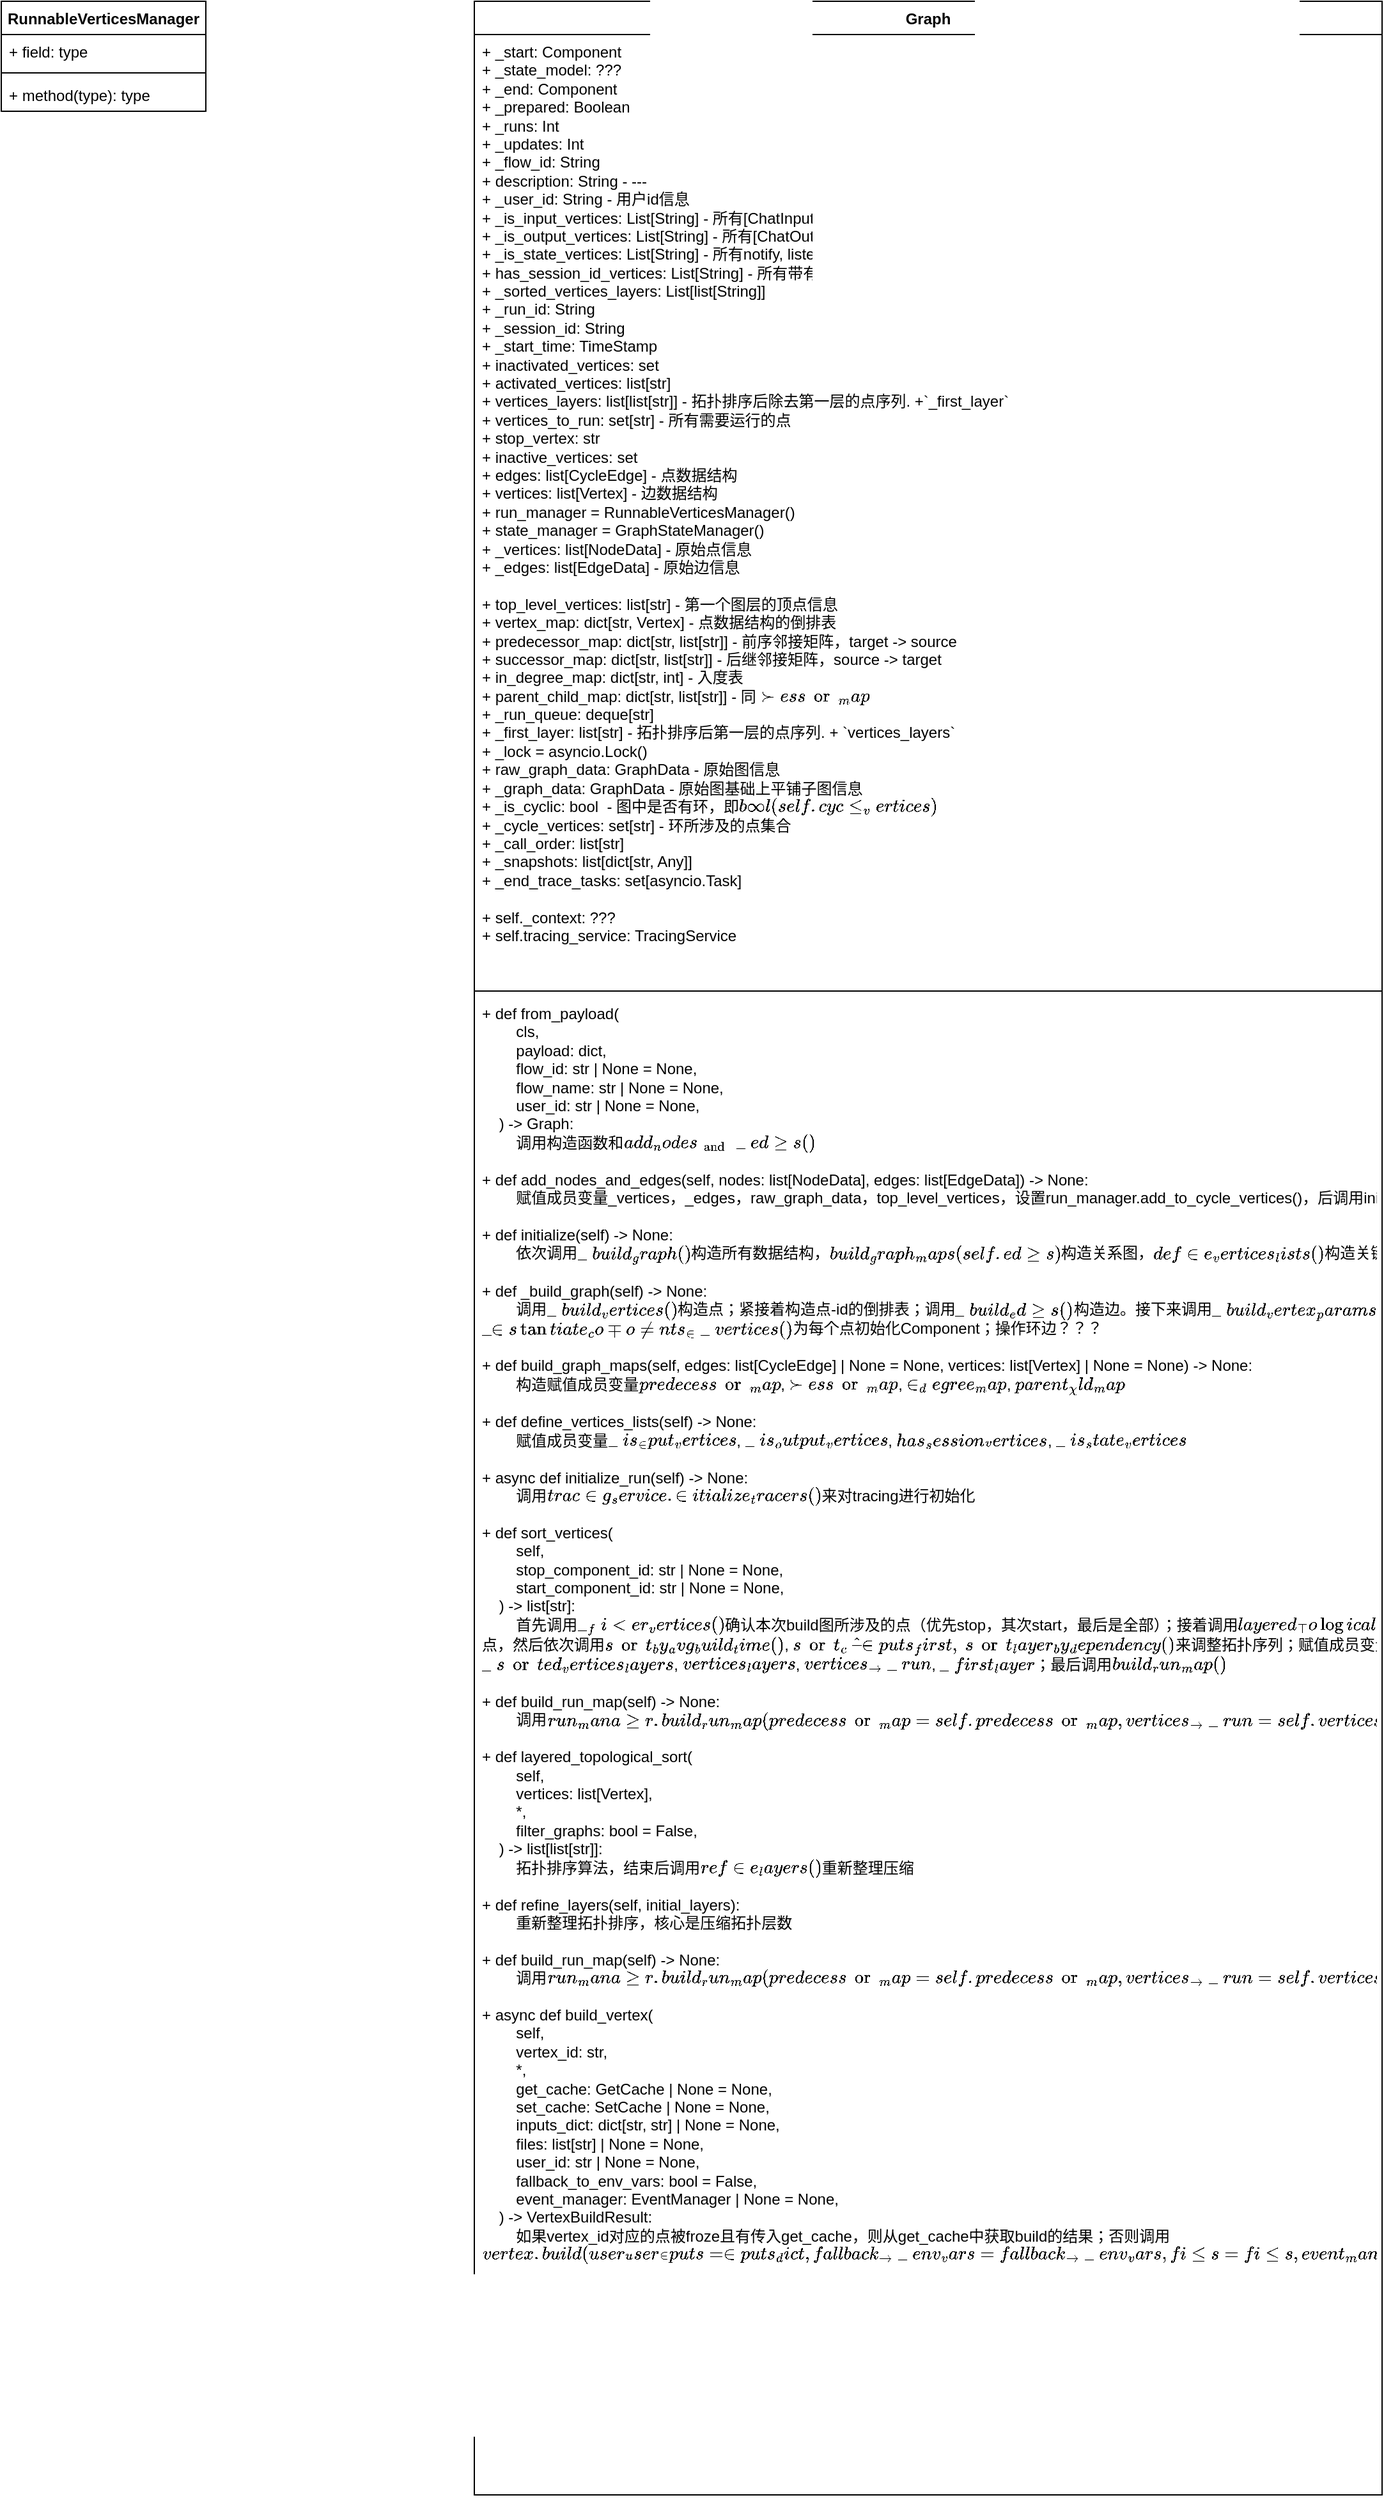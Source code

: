 <mxfile version="26.0.12" pages="4">
  <diagram name="Graph" id="M81pX762PwvkrQvY3oK8">
    <mxGraphModel grid="1" page="1" gridSize="10" guides="1" tooltips="1" connect="1" arrows="1" fold="1" pageScale="1" pageWidth="827" pageHeight="1169" math="0" shadow="0">
      <root>
        <mxCell id="0" />
        <mxCell id="1" parent="0" />
        <mxCell id="Xh3V7989MpO9gLk0EHjz-1" value="Graph" style="swimlane;fontStyle=1;align=center;verticalAlign=top;childLayout=stackLayout;horizontal=1;startSize=26;horizontalStack=0;resizeParent=1;resizeParentMax=0;resizeLast=0;collapsible=1;marginBottom=0;whiteSpace=wrap;html=1;" parent="1" vertex="1">
          <mxGeometry x="-230" y="80" width="710" height="1950" as="geometry" />
        </mxCell>
        <mxCell id="Xh3V7989MpO9gLk0EHjz-2" value="+ _start: Component&lt;div&gt;+&amp;nbsp;_state_model: ???&lt;/div&gt;&lt;div&gt;+ _end: Component&lt;/div&gt;&lt;div&gt;+ _prepared: Boolean&lt;/div&gt;&lt;div&gt;+ _runs: Int&lt;/div&gt;&lt;div&gt;+ _updates: Int&lt;/div&gt;&lt;div&gt;+ _flow_id: String&lt;/div&gt;&lt;div&gt;+ description: String - ---&lt;/div&gt;&lt;div&gt;+ _user_id:&amp;nbsp;&lt;span style=&quot;background-color: transparent; color: light-dark(rgb(0, 0, 0), rgb(255, 255, 255));&quot;&gt;String - 用户id信息&lt;/span&gt;&lt;/div&gt;&lt;div&gt;+ _is_input_vertices: List[String] - 所有[ChatInput, TextInput, WebhookInput]集合&lt;/div&gt;&lt;div&gt;+&amp;nbsp;_is_output_vertices: List[String] - 所有[ChatOutput, TextOutput, DataOutput]集合&lt;/div&gt;&lt;div&gt;+&amp;nbsp;_is_state_vertices: List[String] - 所有notify, listen Component集合&lt;/div&gt;&lt;div&gt;+&amp;nbsp;has_session_id_vertices: List[String] - 所有带有&#39;session_id&#39;的点集合&lt;/div&gt;&lt;div&gt;+&amp;nbsp;_sorted_vertices_layers: List[list[String]]&lt;/div&gt;&lt;div&gt;+ _run_id:&amp;nbsp;&lt;span style=&quot;background-color: transparent; color: light-dark(rgb(0, 0, 0), rgb(255, 255, 255));&quot;&gt;String&lt;/span&gt;&lt;/div&gt;&lt;div&gt;+ _session_id:&amp;nbsp;&lt;span style=&quot;background-color: transparent; color: light-dark(rgb(0, 0, 0), rgb(255, 255, 255));&quot;&gt;String&lt;/span&gt;&lt;/div&gt;&lt;div&gt;+ _start_time: TimeStamp&lt;/div&gt;&lt;div&gt;+&amp;nbsp;inactivated_vertices: set&lt;/div&gt;&lt;div&gt;+&amp;nbsp;activated_vertices: list[str]&lt;/div&gt;&lt;div&gt;+&amp;nbsp;vertices_layers: list[list[str]] - 拓扑排序后除去第一层的点序列. +`&lt;span style=&quot;background-color: transparent; color: light-dark(rgb(0, 0, 0), rgb(255, 255, 255));&quot;&gt;_first_layer`&lt;/span&gt;&lt;/div&gt;&lt;div&gt;+&amp;nbsp;vertices_to_run: set[str] - 所有需要运行的点&lt;/div&gt;&lt;div&gt;+&amp;nbsp;stop_vertex: str&lt;/div&gt;&lt;div&gt;+&amp;nbsp;inactive_vertices: set&amp;nbsp;&lt;/div&gt;&lt;div&gt;+&amp;nbsp;edges: list[CycleEdge] - 点数据结构&lt;/div&gt;&lt;div&gt;+&amp;nbsp;vertices: list[Vertex] - 边数据结构&lt;/div&gt;&lt;div&gt;+&amp;nbsp;run_manager = RunnableVerticesManager()&lt;/div&gt;&lt;div&gt;+&amp;nbsp;state_manager = GraphStateManager()&lt;/div&gt;&lt;div&gt;+&amp;nbsp;_vertices: list[NodeData] - 原始点信息&lt;/div&gt;&lt;div&gt;+&amp;nbsp;_edges: list[EdgeData] - 原始边信息&lt;/div&gt;&lt;div&gt;&lt;br&gt;&lt;/div&gt;&lt;div&gt;+&amp;nbsp;top_level_vertices: list[str] - 第一个图层的顶点信息&lt;/div&gt;&lt;div&gt;+&amp;nbsp;vertex_map: dict[str, Vertex] - 点数据结构的倒排表&lt;/div&gt;&lt;div&gt;+&amp;nbsp;predecessor_map: dict[str, list[str]] - 前序邻接矩阵，target -&amp;gt; source&lt;/div&gt;&lt;div&gt;+&amp;nbsp;successor_map: dict[str, list[str]] - 后继邻接矩阵，source -&amp;gt; target&lt;/div&gt;&lt;div&gt;+&amp;nbsp;in_degree_map: dict[str, int] - 入度表&lt;/div&gt;&lt;div&gt;+&amp;nbsp;parent_child_map: dict[str, list[str]] - 同&lt;span style=&quot;background-color: transparent; color: light-dark(rgb(0, 0, 0), rgb(255, 255, 255));&quot;&gt;&amp;nbsp;`successor_map`&lt;/span&gt;&lt;/div&gt;&lt;div&gt;+&amp;nbsp;_run_queue: deque[str]&lt;/div&gt;&lt;div&gt;+&amp;nbsp;_first_layer: list[str] -&amp;nbsp;&lt;span style=&quot;background-color: transparent; color: light-dark(rgb(0, 0, 0), rgb(255, 255, 255));&quot;&gt;拓扑排序后第一层的点序列. + `&lt;/span&gt;&lt;span style=&quot;background-color: transparent; color: light-dark(rgb(0, 0, 0), rgb(255, 255, 255));&quot;&gt;vertices_layers`&lt;/span&gt;&lt;/div&gt;&lt;div&gt;+&amp;nbsp;_lock = asyncio.Lock()&lt;/div&gt;&lt;div&gt;+&amp;nbsp;raw_graph_data: GraphData - 原始图信息&lt;/div&gt;&lt;div&gt;+&amp;nbsp;_graph_data:&amp;nbsp;&lt;span style=&quot;background-color: transparent; color: light-dark(rgb(0, 0, 0), rgb(255, 255, 255));&quot;&gt;GraphData - 原始图基础上平铺子图信息&lt;/span&gt;&lt;/div&gt;&lt;div&gt;+&amp;nbsp;_is_cyclic: bool&amp;nbsp; - 图中是否有环，即`bool(self.cycle_vertices)`&lt;/div&gt;&lt;div&gt;+&amp;nbsp;_cycle_vertices: set[str] - 环所涉及的点集合&lt;/div&gt;&lt;div&gt;+&amp;nbsp;_call_order: list[str]&lt;/div&gt;&lt;div&gt;+&amp;nbsp;_snapshots: list[dict[str, Any]]&lt;/div&gt;&lt;div&gt;+&amp;nbsp;_end_trace_tasks: set[asyncio.Task]&lt;/div&gt;&lt;div&gt;&lt;br&gt;&lt;/div&gt;&lt;div&gt;+&amp;nbsp;self._context: ???&lt;/div&gt;&lt;div&gt;+&amp;nbsp;self.tracing_service: TracingService&lt;/div&gt;&lt;div&gt;&lt;br&gt;&lt;/div&gt;" style="text;strokeColor=none;fillColor=none;align=left;verticalAlign=top;spacingLeft=4;spacingRight=4;overflow=hidden;rotatable=0;points=[[0,0.5],[1,0.5]];portConstraint=eastwest;whiteSpace=wrap;html=1;" parent="Xh3V7989MpO9gLk0EHjz-1" vertex="1">
          <mxGeometry y="26" width="710" height="744" as="geometry" />
        </mxCell>
        <mxCell id="Xh3V7989MpO9gLk0EHjz-3" value="" style="line;strokeWidth=1;fillColor=none;align=left;verticalAlign=middle;spacingTop=-1;spacingLeft=3;spacingRight=3;rotatable=0;labelPosition=right;points=[];portConstraint=eastwest;strokeColor=inherit;" parent="Xh3V7989MpO9gLk0EHjz-1" vertex="1">
          <mxGeometry y="770" width="710" height="8" as="geometry" />
        </mxCell>
        <mxCell id="Xh3V7989MpO9gLk0EHjz-4" value="+&amp;nbsp;&lt;span style=&quot;background-color: transparent;&quot;&gt;def from_payload(&lt;/span&gt;&lt;div&gt;&amp;nbsp; &amp;nbsp; &amp;nbsp; &amp;nbsp; cls,&lt;/div&gt;&lt;div&gt;&amp;nbsp; &amp;nbsp; &amp;nbsp; &amp;nbsp; payload: dict,&lt;/div&gt;&lt;div&gt;&amp;nbsp; &amp;nbsp; &amp;nbsp; &amp;nbsp; flow_id: str | None = None,&lt;/div&gt;&lt;div&gt;&amp;nbsp; &amp;nbsp; &amp;nbsp; &amp;nbsp; flow_name: str | None = None,&lt;/div&gt;&lt;div&gt;&amp;nbsp; &amp;nbsp; &amp;nbsp; &amp;nbsp; user_id: str | None = None,&lt;/div&gt;&lt;div&gt;&amp;nbsp; &amp;nbsp; ) -&amp;gt; Graph:&lt;/div&gt;&lt;div&gt;&lt;span style=&quot;white-space: pre;&quot;&gt;&#x9;&lt;/span&gt;调用构造函数和`add_nodes_and_edges()`&lt;br&gt;&lt;/div&gt;&lt;div&gt;&lt;br&gt;&lt;/div&gt;&lt;div&gt;&lt;div&gt;+ def add_nodes_and_edges(self, nodes: list[NodeData], edges: list[EdgeData]) -&amp;gt; None:&lt;/div&gt;&lt;/div&gt;&lt;div&gt;&lt;span style=&quot;white-space: pre;&quot;&gt;&#x9;&lt;/span&gt;赋值成员变量_vertices，_edges，raw_graph_data，top_level_vertices，设置run_manager.add_to_cycle_vertices()，后调用initialize()&lt;br&gt;&lt;/div&gt;&lt;div&gt;&lt;br&gt;&lt;/div&gt;&lt;div&gt;+&amp;nbsp;def initialize(self) -&amp;gt; None:&lt;/div&gt;&lt;div&gt;&lt;span style=&quot;white-space: pre;&quot;&gt;&#x9;&lt;/span&gt;依次调用`_build_graph()`构造所有数据结构，`build_graph_maps(self.edges)`构造关系图，`define_vertices_lists()`构造关键点集合&lt;br&gt;&lt;/div&gt;&lt;div&gt;&lt;br&gt;&lt;/div&gt;&lt;div&gt;+ def _build_graph(self) -&amp;gt; None:&lt;/div&gt;&lt;div&gt;&lt;span style=&quot;white-space: pre;&quot;&gt;&#x9;&lt;/span&gt;调用`_build_vertices()`构造点；紧接着构造点-id的倒排表；调用`_build_edges()`构造边。接下来调用`_build_vertex_params()`构造每个点的参数；`_instantiate_components_in_vertices()`为每个点初始化Component；操作环边？？？&lt;br&gt;&lt;/div&gt;&lt;div&gt;&lt;br&gt;&lt;/div&gt;&lt;div&gt;+ def build_graph_maps(self, edges: list[CycleEdge] | None = None, vertices: list[Vertex] | None = None) -&amp;gt; None:&lt;/div&gt;&lt;div&gt;&lt;span style=&quot;white-space: pre;&quot;&gt;&#x9;&lt;/span&gt;构造赋值成员变量`predecessor_map`, `successor_map`, `in_degree_map`, `parent_child_map`&lt;br&gt;&lt;/div&gt;&lt;div&gt;&lt;br&gt;&lt;/div&gt;&lt;div&gt;+&amp;nbsp;def define_vertices_lists(self) -&amp;gt; None:&lt;/div&gt;&lt;div&gt;&lt;span style=&quot;white-space: pre;&quot;&gt;&#x9;&lt;/span&gt;赋值成员变量`_is_input_vertices`, `_is_output_vertices`, `has_session_id_vertices`, `_is_state_vertices`&lt;br&gt;&lt;/div&gt;&lt;div&gt;&lt;br&gt;&lt;/div&gt;&lt;div&gt;+&amp;nbsp;async def initialize_run(self) -&amp;gt; None:&lt;/div&gt;&lt;div&gt;&lt;span style=&quot;white-space: pre;&quot;&gt;&#x9;&lt;/span&gt;调用`tracing_service.initialize_tracers()`来对tracing进行初始化&lt;br&gt;&lt;/div&gt;&lt;div&gt;&lt;br&gt;&lt;/div&gt;&lt;div&gt;+&amp;nbsp;&lt;span style=&quot;background-color: transparent;&quot;&gt;def sort_vertices(&lt;/span&gt;&lt;/div&gt;&lt;div&gt;&amp;nbsp; &amp;nbsp; &amp;nbsp; &amp;nbsp; self,&lt;/div&gt;&lt;div&gt;&amp;nbsp; &amp;nbsp; &amp;nbsp; &amp;nbsp; stop_component_id: str | None = None,&lt;/div&gt;&lt;div&gt;&amp;nbsp; &amp;nbsp; &amp;nbsp; &amp;nbsp; start_component_id: str | None = None,&lt;/div&gt;&lt;div&gt;&amp;nbsp; &amp;nbsp; ) -&amp;gt; list[str]:&lt;/div&gt;&lt;div&gt;&lt;span style=&quot;white-space: pre;&quot;&gt;&#x9;&lt;/span&gt;首先调用`__filter_vertices()`确认本次build图所涉及的点（优先stop，其次start，最后是全部）；接着调用`layered_topological_sort()`获取拓扑序列的点，然后依次调用`sort_by_avg_build_time()`, `sort_chat_inputs_first,&amp;nbsp;sort_layer_by_dependency()`来调整拓扑序列；赋值成员变量`_sorted_vertices_layers`, `vertices_layers`, `vertices_to_run`, `_first_layer`；最后调用`build_run_map()`&lt;br&gt;&lt;/div&gt;&lt;div&gt;&lt;br&gt;&lt;/div&gt;&lt;div&gt;+&amp;nbsp;def build_run_map(self) -&amp;gt; None:&lt;/div&gt;&lt;div&gt;&lt;span style=&quot;white-space: pre;&quot;&gt;&#x9;&lt;/span&gt;调用`run_manager.build_run_map(predecessor_map=self.predecessor_map, vertices_to_run=self.vertices_to_run)`&lt;br&gt;&lt;/div&gt;&lt;div&gt;&lt;br&gt;&lt;/div&gt;&lt;div&gt;+&amp;nbsp;&lt;span style=&quot;background-color: transparent;&quot;&gt;def layered_topological_sort(&lt;/span&gt;&lt;/div&gt;&lt;div&gt;&amp;nbsp; &amp;nbsp; &amp;nbsp; &amp;nbsp; self,&lt;/div&gt;&lt;div&gt;&amp;nbsp; &amp;nbsp; &amp;nbsp; &amp;nbsp; vertices: list[Vertex],&lt;/div&gt;&lt;div&gt;&amp;nbsp; &amp;nbsp; &amp;nbsp; &amp;nbsp; *,&lt;/div&gt;&lt;div&gt;&amp;nbsp; &amp;nbsp; &amp;nbsp; &amp;nbsp; filter_graphs: bool = False,&lt;/div&gt;&lt;div&gt;&amp;nbsp; &amp;nbsp; ) -&amp;gt; list[list[str]]:&lt;/div&gt;&lt;div&gt;&lt;span style=&quot;white-space: pre;&quot;&gt;&#x9;&lt;/span&gt;拓扑排序算法，结束后调用`refine_layers()`重新整理压缩&lt;br&gt;&lt;/div&gt;&lt;div&gt;&lt;br&gt;&lt;/div&gt;&lt;div&gt;+&amp;nbsp;def refine_layers(self, initial_layers):&lt;/div&gt;&lt;div&gt;&lt;span style=&quot;white-space: pre;&quot;&gt;&#x9;&lt;/span&gt;重新整理拓扑排序，核心是压缩拓扑层数&lt;br&gt;&lt;/div&gt;&lt;div&gt;&lt;br&gt;&lt;/div&gt;&lt;div&gt;+&amp;nbsp;def build_run_map(self) -&amp;gt; None:&lt;/div&gt;&lt;div&gt;&lt;span style=&quot;white-space: pre;&quot;&gt;&#x9;&lt;/span&gt;调用`run_manager.build_run_map(predecessor_map=self.predecessor_map, vertices_to_run=self.vertices_to_run)`&lt;br&gt;&lt;/div&gt;&lt;div&gt;&lt;br&gt;&lt;/div&gt;&lt;div&gt;+&amp;nbsp;&lt;span style=&quot;background-color: transparent;&quot;&gt;async def build_vertex(&lt;/span&gt;&lt;/div&gt;&lt;div&gt;&amp;nbsp; &amp;nbsp; &amp;nbsp; &amp;nbsp; self,&lt;/div&gt;&lt;div&gt;&amp;nbsp; &amp;nbsp; &amp;nbsp; &amp;nbsp; vertex_id: str,&lt;/div&gt;&lt;div&gt;&amp;nbsp; &amp;nbsp; &amp;nbsp; &amp;nbsp; *,&lt;/div&gt;&lt;div&gt;&amp;nbsp; &amp;nbsp; &amp;nbsp; &amp;nbsp; get_cache: GetCache | None = None,&lt;/div&gt;&lt;div&gt;&amp;nbsp; &amp;nbsp; &amp;nbsp; &amp;nbsp; set_cache: SetCache | None = None,&lt;/div&gt;&lt;div&gt;&amp;nbsp; &amp;nbsp; &amp;nbsp; &amp;nbsp; inputs_dict: dict[str, str] | None = None,&lt;/div&gt;&lt;div&gt;&amp;nbsp; &amp;nbsp; &amp;nbsp; &amp;nbsp; files: list[str] | None = None,&lt;/div&gt;&lt;div&gt;&amp;nbsp; &amp;nbsp; &amp;nbsp; &amp;nbsp; user_id: str | None = None,&lt;/div&gt;&lt;div&gt;&amp;nbsp; &amp;nbsp; &amp;nbsp; &amp;nbsp; fallback_to_env_vars: bool = False,&lt;/div&gt;&lt;div&gt;&amp;nbsp; &amp;nbsp; &amp;nbsp; &amp;nbsp; event_manager: EventManager | None = None,&lt;/div&gt;&lt;div&gt;&amp;nbsp; &amp;nbsp; ) -&amp;gt; VertexBuildResult:&lt;/div&gt;&lt;div&gt;&lt;span style=&quot;white-space: pre;&quot;&gt;&#x9;&lt;/span&gt;如果vertex_id对应的点被froze且有传入get_cache，则从get_cache中获取build的结果；否则调用`vertex.build(user_id=user_id, inputs=inputs_dict, fallback_to_env_vars=fallback_to_env_vars, files=files, event_manager=event_manager)`&lt;br&gt;&lt;/div&gt;&lt;div&gt;&lt;br&gt;&lt;/div&gt;&lt;div&gt;&lt;br&gt;&lt;/div&gt;" style="text;strokeColor=none;fillColor=none;align=left;verticalAlign=top;spacingLeft=4;spacingRight=4;overflow=hidden;rotatable=0;points=[[0,0.5],[1,0.5]];portConstraint=eastwest;whiteSpace=wrap;html=1;" parent="Xh3V7989MpO9gLk0EHjz-1" vertex="1">
          <mxGeometry y="778" width="710" height="1172" as="geometry" />
        </mxCell>
        <mxCell id="Xh3V7989MpO9gLk0EHjz-85" value="RunnableVerticesManager" style="swimlane;fontStyle=1;align=center;verticalAlign=top;childLayout=stackLayout;horizontal=1;startSize=26;horizontalStack=0;resizeParent=1;resizeParentMax=0;resizeLast=0;collapsible=1;marginBottom=0;whiteSpace=wrap;html=1;" parent="1" vertex="1">
          <mxGeometry x="-600" y="80" width="160" height="86" as="geometry" />
        </mxCell>
        <mxCell id="Xh3V7989MpO9gLk0EHjz-86" value="+ field: type" style="text;strokeColor=none;fillColor=none;align=left;verticalAlign=top;spacingLeft=4;spacingRight=4;overflow=hidden;rotatable=0;points=[[0,0.5],[1,0.5]];portConstraint=eastwest;whiteSpace=wrap;html=1;" parent="Xh3V7989MpO9gLk0EHjz-85" vertex="1">
          <mxGeometry y="26" width="160" height="26" as="geometry" />
        </mxCell>
        <mxCell id="Xh3V7989MpO9gLk0EHjz-87" value="" style="line;strokeWidth=1;fillColor=none;align=left;verticalAlign=middle;spacingTop=-1;spacingLeft=3;spacingRight=3;rotatable=0;labelPosition=right;points=[];portConstraint=eastwest;strokeColor=inherit;" parent="Xh3V7989MpO9gLk0EHjz-85" vertex="1">
          <mxGeometry y="52" width="160" height="8" as="geometry" />
        </mxCell>
        <mxCell id="Xh3V7989MpO9gLk0EHjz-88" value="+ method(type): type" style="text;strokeColor=none;fillColor=none;align=left;verticalAlign=top;spacingLeft=4;spacingRight=4;overflow=hidden;rotatable=0;points=[[0,0.5],[1,0.5]];portConstraint=eastwest;whiteSpace=wrap;html=1;" parent="Xh3V7989MpO9gLk0EHjz-85" vertex="1">
          <mxGeometry y="60" width="160" height="26" as="geometry" />
        </mxCell>
      </root>
    </mxGraphModel>
  </diagram>
  <diagram id="oGfEdHqNsz1EckXMNPPQ" name="Vertex">
    <mxGraphModel dx="1595" dy="3219" grid="1" gridSize="10" guides="1" tooltips="1" connect="1" arrows="1" fold="1" page="1" pageScale="1" pageWidth="827" pageHeight="1169" math="0" shadow="0">
      <root>
        <mxCell id="0" />
        <mxCell id="1" parent="0" />
        <mxCell id="6_XmXa9_-enQfvexfpB0-1" value="Vertex" style="swimlane;fontStyle=1;align=center;verticalAlign=top;childLayout=stackLayout;horizontal=1;startSize=26;horizontalStack=0;resizeParent=1;resizeParentMax=0;resizeLast=0;collapsible=1;marginBottom=0;whiteSpace=wrap;html=1;" parent="1" vertex="1">
          <mxGeometry x="120" y="-1720" width="600" height="1520" as="geometry" />
        </mxCell>
        <mxCell id="6_XmXa9_-enQfvexfpB0-2" value="+ id: String - 点的id信息，id的pattern类似&lt;span style=&quot;color: rgb(4, 81, 165); background-color: rgb(255, 255, 255); font-family: IBMPlexMono, Monaco, &amp;quot;Courier New&amp;quot;, monospace, Menlo, Monaco, &amp;quot;Courier New&amp;quot;, monospace; white-space: pre;&quot;&gt;CosmosAILLM-SM7uk&lt;/span&gt;&lt;div&gt;+ state: VertexStates&amp;nbsp;&lt;/div&gt;&lt;div&gt;&lt;div&gt;+ _lock: asyncio.Lock()&lt;/div&gt;&lt;div&gt;+ will_stream: bool = False&lt;/div&gt;&lt;div&gt;+ updated_raw_params:&amp;nbsp;&lt;span style=&quot;background-color: transparent; color: light-dark(rgb(0, 0, 0), rgb(255, 255, 255));&quot;&gt;bool = False&lt;/span&gt;&lt;/div&gt;&lt;div&gt;&lt;span style=&quot;background-color: transparent; color: light-dark(rgb(0, 0, 0), rgb(255, 255, 255));&quot;&gt;+ base_name: str - 点的basename，如&lt;/span&gt;&lt;span style=&quot;background-color: rgb(255, 255, 255); color: rgb(4, 81, 165); font-family: IBMPlexMono, Monaco, &amp;quot;Courier New&amp;quot;, monospace, Menlo, Monaco, &amp;quot;Courier New&amp;quot;, monospace; white-space: pre;&quot;&gt;CosmosAILLM&lt;/span&gt;&lt;/div&gt;&lt;div&gt;+ is_state: bool = False&lt;/div&gt;&lt;div&gt;+ is_input: bool - 这个点是不是[TextInput, ChatInput, WebhookInput]之一 或者&lt;span style=&quot;background-color: transparent; color: light-dark(rgb(0, 0, 0), rgb(255, 255, 255));&quot;&gt;&amp;nbsp;&lt;/span&gt;&lt;span style=&quot;background-color: transparent; color: light-dark(rgb(0, 0, 0), rgb(255, 255, 255));&quot;&gt;`data`的&#39;node.is_input`指定&lt;/span&gt;&lt;/div&gt;&lt;div&gt;+ is_output:&amp;nbsp;&lt;span style=&quot;background-color: transparent; color: light-dark(rgb(0, 0, 0), rgb(255, 255, 255));&quot;&gt;bool -&amp;nbsp;&lt;/span&gt;&lt;span style=&quot;background-color: transparent; color: light-dark(rgb(0, 0, 0), rgb(255, 255, 255));&quot;&gt;这个点是不是[TextOutput, ChatOutput, DataOutput]之一&amp;nbsp;&lt;/span&gt;&lt;span style=&quot;background-color: transparent; color: light-dark(rgb(0, 0, 0), rgb(255, 255, 255));&quot;&gt;或者&lt;/span&gt;&lt;span style=&quot;background-color: transparent; color: light-dark(rgb(0, 0, 0), rgb(255, 255, 255));&quot;&gt;&amp;nbsp;&lt;/span&gt;&lt;span style=&quot;background-color: transparent; color: light-dark(rgb(0, 0, 0), rgb(255, 255, 255));&quot;&gt;`data`的&#39;node.is_output`指定&lt;/span&gt;&lt;/div&gt;&lt;div&gt;+ has_session_id: Boolean -&amp;nbsp;&lt;span style=&quot;background-color: transparent; color: light-dark(rgb(0, 0, 0), rgb(255, 255, 255));&quot;&gt;`data`的&#39;node.template&#39;中是否有&#39;&lt;/span&gt;&lt;span style=&quot;background-color: transparent; color: light-dark(rgb(0, 0, 0), rgb(255, 255, 255));&quot;&gt;session_id&#39;属性&lt;/span&gt;&lt;/div&gt;&lt;div&gt;+ custom_component = None&lt;/div&gt;&lt;div&gt;+ has_external_input = False&lt;/div&gt;&lt;div&gt;+ has_external_output = False&lt;/div&gt;&lt;div&gt;+ graph: Graph - 这个点关联的图&lt;/div&gt;&lt;div&gt;+ full_data - 点的原始信息&lt;/div&gt;&lt;div&gt;+ base_type: str | None - 参数指定 或者 ???&lt;/div&gt;&lt;div&gt;&lt;br&gt;&lt;/div&gt;&lt;div&gt;&lt;span style=&quot;background-color: transparent; color: light-dark(rgb(0, 0, 0), rgb(255, 255, 255));&quot;&gt;+ built_object: Any = UnbuiltObject()&lt;/span&gt;&lt;/div&gt;&lt;div&gt;+ built_result: Any = None&lt;/div&gt;&lt;div&gt;+ built = False&lt;/div&gt;&lt;div&gt;&lt;span style=&quot;background-color: transparent; color: light-dark(rgb(0, 0, 0), rgb(255, 255, 255));&quot;&gt;+ _successors_ids: list[str] | None = None&lt;/span&gt;&lt;/div&gt;&lt;div&gt;+ artifacts: dict[str, Any] = {}&lt;/div&gt;&lt;div&gt;+ artifacts_raw: dict[str, Any] = {}&lt;/div&gt;&lt;div&gt;+ artifacts_type: dict[str, str] = {}&lt;/div&gt;&lt;div&gt;+ steps: list[Callable] = [self._build]&lt;/div&gt;&lt;div&gt;+ steps_ran: list[Callable] = []&lt;/div&gt;&lt;div&gt;+ task_id: str | None = None&lt;/div&gt;&lt;div&gt;+ is_task = is_task&lt;/div&gt;&lt;div&gt;+ params = params or {}&lt;/div&gt;&lt;div&gt;+ parent_node_id: str | None - ？？？&lt;/div&gt;&lt;div&gt;+ load_from_db_fields: list[str] = []&lt;/div&gt;&lt;div&gt;+ parent_is_top_level = False&lt;/div&gt;&lt;div&gt;+ layer = None&lt;/div&gt;&lt;div&gt;+ result: ResultData | None = None&lt;/div&gt;&lt;div&gt;+ results: dict[str, Any] = {}&lt;/div&gt;&lt;div&gt;+ outputs_logs: dict[str, OutputValue] = {}&lt;/div&gt;&lt;div&gt;+ logs: dict[str, list[Log]] = {}&lt;/div&gt;&lt;div&gt;+ has_cycle_edges = False&lt;/div&gt;&lt;div&gt;&lt;span style=&quot;background-color: transparent; color: light-dark(rgb(0, 0, 0), rgb(255, 255, 255));&quot;&gt;+ is_interface_component: bool =&lt;/span&gt;&lt;span style=&quot;background-color: transparent; color: light-dark(rgb(0, 0, 0), rgb(255, 255, 255));&quot;&gt;&amp;nbsp;False&lt;/span&gt;&lt;/div&gt;&lt;div&gt;&lt;br&gt;&lt;/div&gt;&lt;div&gt;+ use_result = False&lt;/div&gt;&lt;div&gt;+ build_times: list[float] = []&lt;/div&gt;&lt;div&gt;+ state = VertexStates.ACTIVE&lt;/div&gt;&lt;div&gt;+ log_transaction_tasks: set[asyncio.Task] = set()&lt;/div&gt;&lt;/div&gt;&lt;div&gt;&lt;br&gt;&lt;/div&gt;&lt;div&gt;+ data: - `&lt;span style=&quot;background-color: transparent; color: light-dark(rgb(0, 0, 0), rgb(255, 255, 255));&quot;&gt;full_data`&lt;/span&gt;&lt;span style=&quot;background-color: transparent; color: light-dark(rgb(0, 0, 0), rgb(255, 255, 255));&quot;&gt;的&#39;data&#39;&lt;/span&gt;&lt;/div&gt;&lt;div&gt;&lt;div&gt;+ outputs: list[dict] = [] - `data`的&#39;node.output&#39;&lt;/div&gt;&lt;/div&gt;&lt;div&gt;&lt;div&gt;+ output: - `data`的&#39;node.base_classes&#39;&lt;/div&gt;&lt;div&gt;+&amp;nbsp;display_name: -&amp;nbsp;&lt;span style=&quot;background-color: transparent; color: light-dark(rgb(0, 0, 0), rgb(255, 255, 255));&quot;&gt;`data`的&#39;node.&lt;/span&gt;display_name&lt;span style=&quot;background-color: transparent; color: light-dark(rgb(0, 0, 0), rgb(255, 255, 255));&quot;&gt;&#39;&lt;/span&gt;&lt;/div&gt;&lt;div&gt;+&amp;nbsp;description&lt;span style=&quot;background-color: transparent; color: light-dark(rgb(0, 0, 0), rgb(255, 255, 255));&quot;&gt;: -&amp;nbsp;&lt;/span&gt;&lt;span style=&quot;background-color: transparent; color: light-dark(rgb(0, 0, 0), rgb(255, 255, 255));&quot;&gt;`data`的&#39;node.&lt;/span&gt;description&lt;span style=&quot;background-color: transparent; color: light-dark(rgb(0, 0, 0), rgb(255, 255, 255));&quot;&gt;&#39;&lt;/span&gt;&lt;/div&gt;&lt;div&gt;&lt;span style=&quot;background-color: transparent; color: light-dark(rgb(0, 0, 0), rgb(255, 255, 255));&quot;&gt;+&amp;nbsp;&lt;/span&gt;&lt;span style=&quot;background-color: transparent;&quot;&gt;frozen&lt;/span&gt;&lt;span style=&quot;background-color: transparent; color: light-dark(rgb(0, 0, 0), rgb(255, 255, 255));&quot;&gt;: -&amp;nbsp;&lt;/span&gt;&lt;span style=&quot;background-color: transparent; color: light-dark(rgb(0, 0, 0), rgb(255, 255, 255));&quot;&gt;`data`的&#39;node.&lt;/span&gt;frozen&lt;span style=&quot;background-color: transparent; color: light-dark(rgb(0, 0, 0), rgb(255, 255, 255));&quot;&gt;&#39;&lt;/span&gt;&lt;/div&gt;&lt;div&gt;+&amp;nbsp;required_inputs: - ???&lt;/div&gt;&lt;div&gt;+&amp;nbsp;optional_inputs: - ???&lt;/div&gt;&lt;div&gt;+&amp;nbsp;vertex_type: -&amp;nbsp;&lt;span style=&quot;background-color: transparent; color: light-dark(rgb(0, 0, 0), rgb(255, 255, 255));&quot;&gt;`data`的&#39;type&#39;, 对于包含Tool属性且&lt;/span&gt;&lt;span style=&quot;background-color: transparent; color: light-dark(rgb(0, 0, 0), rgb(255, 255, 255));&quot;&gt;`data`的&#39;node._type&lt;/span&gt;&lt;span style=&quot;background-color: transparent; color: light-dark(rgb(0, 0, 0), rgb(255, 255, 255));&quot;&gt;&#39;不全小写，则是&lt;/span&gt;&lt;span style=&quot;background-color: transparent; color: light-dark(rgb(0, 0, 0), rgb(255, 255, 255));&quot;&gt;`data`的&#39;node._type&lt;/span&gt;&lt;span style=&quot;background-color: transparent; color: light-dark(rgb(0, 0, 0), rgb(255, 255, 255));&quot;&gt;&#39;&lt;/span&gt;&lt;/div&gt;&lt;/div&gt;" style="text;strokeColor=none;fillColor=none;align=left;verticalAlign=top;spacingLeft=4;spacingRight=4;overflow=hidden;rotatable=0;points=[[0,0.5],[1,0.5]];portConstraint=eastwest;whiteSpace=wrap;html=1;" parent="6_XmXa9_-enQfvexfpB0-1" vertex="1">
          <mxGeometry y="26" width="600" height="844" as="geometry" />
        </mxCell>
        <mxCell id="6_XmXa9_-enQfvexfpB0-3" value="" style="line;strokeWidth=1;fillColor=none;align=left;verticalAlign=middle;spacingTop=-1;spacingLeft=3;spacingRight=3;rotatable=0;labelPosition=right;points=[];portConstraint=eastwest;strokeColor=inherit;" parent="6_XmXa9_-enQfvexfpB0-1" vertex="1">
          <mxGeometry y="870" width="600" height="8" as="geometry" />
        </mxCell>
        <mxCell id="6_XmXa9_-enQfvexfpB0-4" value="&lt;div&gt;+&amp;nbsp;def parse_data(self) -&amp;gt; None:&lt;/div&gt;&lt;div&gt;&lt;span style=&quot;white-space: pre;&quot;&gt;&#x9;&lt;/span&gt;被构造函数调用，从成员变量`full_data`中解析出其他成员变量：`data,&amp;nbsp;output`, `outputs`, `display_name`, `icon`, `description`, `frozen`, `has_session_id`, `required_inputs`, `optional_inputs`, `vertex_type`, `base_type`.&lt;/div&gt;&lt;div&gt;&lt;br&gt;&lt;/div&gt;+ def build_params(self) -&amp;gt; None:" style="text;strokeColor=none;fillColor=none;align=left;verticalAlign=top;spacingLeft=4;spacingRight=4;overflow=hidden;rotatable=0;points=[[0,0.5],[1,0.5]];portConstraint=eastwest;whiteSpace=wrap;html=1;" parent="6_XmXa9_-enQfvexfpB0-1" vertex="1">
          <mxGeometry y="878" width="600" height="642" as="geometry" />
        </mxCell>
        <mxCell id="6_XmXa9_-enQfvexfpB0-5" style="edgeStyle=orthogonalEdgeStyle;rounded=0;orthogonalLoop=1;jettySize=auto;html=1;entryX=0.25;entryY=1;entryDx=0;entryDy=0;" parent="1" source="6_XmXa9_-enQfvexfpB0-6" target="6_XmXa9_-enQfvexfpB0-1" edge="1">
          <mxGeometry relative="1" as="geometry">
            <mxPoint x="360" y="340" as="targetPoint" />
            <Array as="points">
              <mxPoint x="230" y="400" />
              <mxPoint x="340" y="400" />
            </Array>
          </mxGeometry>
        </mxCell>
        <mxCell id="6_XmXa9_-enQfvexfpB0-6" value="CustomComponentVertex" style="swimlane;fontStyle=1;align=center;verticalAlign=top;childLayout=stackLayout;horizontal=1;startSize=26;horizontalStack=0;resizeParent=1;resizeParentMax=0;resizeLast=0;collapsible=1;marginBottom=0;whiteSpace=wrap;html=1;" parent="1" vertex="1">
          <mxGeometry x="150" y="470" width="160" height="86" as="geometry" />
        </mxCell>
        <mxCell id="6_XmXa9_-enQfvexfpB0-7" value="+ field: type" style="text;strokeColor=none;fillColor=none;align=left;verticalAlign=top;spacingLeft=4;spacingRight=4;overflow=hidden;rotatable=0;points=[[0,0.5],[1,0.5]];portConstraint=eastwest;whiteSpace=wrap;html=1;" parent="6_XmXa9_-enQfvexfpB0-6" vertex="1">
          <mxGeometry y="26" width="160" height="26" as="geometry" />
        </mxCell>
        <mxCell id="6_XmXa9_-enQfvexfpB0-8" value="" style="line;strokeWidth=1;fillColor=none;align=left;verticalAlign=middle;spacingTop=-1;spacingLeft=3;spacingRight=3;rotatable=0;labelPosition=right;points=[];portConstraint=eastwest;strokeColor=inherit;" parent="6_XmXa9_-enQfvexfpB0-6" vertex="1">
          <mxGeometry y="52" width="160" height="8" as="geometry" />
        </mxCell>
        <mxCell id="6_XmXa9_-enQfvexfpB0-9" value="+ method(type): type" style="text;strokeColor=none;fillColor=none;align=left;verticalAlign=top;spacingLeft=4;spacingRight=4;overflow=hidden;rotatable=0;points=[[0,0.5],[1,0.5]];portConstraint=eastwest;whiteSpace=wrap;html=1;" parent="6_XmXa9_-enQfvexfpB0-6" vertex="1">
          <mxGeometry y="60" width="160" height="26" as="geometry" />
        </mxCell>
        <mxCell id="6_XmXa9_-enQfvexfpB0-10" value="ComponentVertex" style="swimlane;fontStyle=1;align=center;verticalAlign=top;childLayout=stackLayout;horizontal=1;startSize=26;horizontalStack=0;resizeParent=1;resizeParentMax=0;resizeLast=0;collapsible=1;marginBottom=0;whiteSpace=wrap;html=1;" parent="1" vertex="1">
          <mxGeometry x="390" y="470" width="160" height="86" as="geometry" />
        </mxCell>
        <mxCell id="6_XmXa9_-enQfvexfpB0-11" value="+ field: type" style="text;strokeColor=none;fillColor=none;align=left;verticalAlign=top;spacingLeft=4;spacingRight=4;overflow=hidden;rotatable=0;points=[[0,0.5],[1,0.5]];portConstraint=eastwest;whiteSpace=wrap;html=1;" parent="6_XmXa9_-enQfvexfpB0-10" vertex="1">
          <mxGeometry y="26" width="160" height="26" as="geometry" />
        </mxCell>
        <mxCell id="6_XmXa9_-enQfvexfpB0-12" value="" style="line;strokeWidth=1;fillColor=none;align=left;verticalAlign=middle;spacingTop=-1;spacingLeft=3;spacingRight=3;rotatable=0;labelPosition=right;points=[];portConstraint=eastwest;strokeColor=inherit;" parent="6_XmXa9_-enQfvexfpB0-10" vertex="1">
          <mxGeometry y="52" width="160" height="8" as="geometry" />
        </mxCell>
        <mxCell id="6_XmXa9_-enQfvexfpB0-13" value="+ method(type): type" style="text;strokeColor=none;fillColor=none;align=left;verticalAlign=top;spacingLeft=4;spacingRight=4;overflow=hidden;rotatable=0;points=[[0,0.5],[1,0.5]];portConstraint=eastwest;whiteSpace=wrap;html=1;" parent="6_XmXa9_-enQfvexfpB0-10" vertex="1">
          <mxGeometry y="60" width="160" height="26" as="geometry" />
        </mxCell>
        <mxCell id="6_XmXa9_-enQfvexfpB0-14" style="edgeStyle=orthogonalEdgeStyle;rounded=0;orthogonalLoop=1;jettySize=auto;html=1;entryX=0.461;entryY=1.011;entryDx=0;entryDy=0;entryPerimeter=0;" parent="1" source="6_XmXa9_-enQfvexfpB0-10" target="6_XmXa9_-enQfvexfpB0-4" edge="1">
          <mxGeometry relative="1" as="geometry">
            <Array as="points">
              <mxPoint x="470" y="400" />
              <mxPoint x="374" y="400" />
            </Array>
          </mxGeometry>
        </mxCell>
        <mxCell id="6_XmXa9_-enQfvexfpB0-15" value="InterfaceVertex" style="swimlane;fontStyle=1;align=center;verticalAlign=top;childLayout=stackLayout;horizontal=1;startSize=26;horizontalStack=0;resizeParent=1;resizeParentMax=0;resizeLast=0;collapsible=1;marginBottom=0;whiteSpace=wrap;html=1;" parent="1" vertex="1">
          <mxGeometry x="290" y="770" width="160" height="86" as="geometry" />
        </mxCell>
        <mxCell id="6_XmXa9_-enQfvexfpB0-16" value="+ field: type" style="text;strokeColor=none;fillColor=none;align=left;verticalAlign=top;spacingLeft=4;spacingRight=4;overflow=hidden;rotatable=0;points=[[0,0.5],[1,0.5]];portConstraint=eastwest;whiteSpace=wrap;html=1;" parent="6_XmXa9_-enQfvexfpB0-15" vertex="1">
          <mxGeometry y="26" width="160" height="26" as="geometry" />
        </mxCell>
        <mxCell id="6_XmXa9_-enQfvexfpB0-17" value="" style="line;strokeWidth=1;fillColor=none;align=left;verticalAlign=middle;spacingTop=-1;spacingLeft=3;spacingRight=3;rotatable=0;labelPosition=right;points=[];portConstraint=eastwest;strokeColor=inherit;" parent="6_XmXa9_-enQfvexfpB0-15" vertex="1">
          <mxGeometry y="52" width="160" height="8" as="geometry" />
        </mxCell>
        <mxCell id="6_XmXa9_-enQfvexfpB0-18" value="+ method(type): type" style="text;strokeColor=none;fillColor=none;align=left;verticalAlign=top;spacingLeft=4;spacingRight=4;overflow=hidden;rotatable=0;points=[[0,0.5],[1,0.5]];portConstraint=eastwest;whiteSpace=wrap;html=1;" parent="6_XmXa9_-enQfvexfpB0-15" vertex="1">
          <mxGeometry y="60" width="160" height="26" as="geometry" />
        </mxCell>
        <mxCell id="6_XmXa9_-enQfvexfpB0-19" value="StateVertex" style="swimlane;fontStyle=1;align=center;verticalAlign=top;childLayout=stackLayout;horizontal=1;startSize=26;horizontalStack=0;resizeParent=1;resizeParentMax=0;resizeLast=0;collapsible=1;marginBottom=0;whiteSpace=wrap;html=1;" parent="1" vertex="1">
          <mxGeometry x="500" y="770" width="160" height="86" as="geometry" />
        </mxCell>
        <mxCell id="6_XmXa9_-enQfvexfpB0-20" value="+ field: type" style="text;strokeColor=none;fillColor=none;align=left;verticalAlign=top;spacingLeft=4;spacingRight=4;overflow=hidden;rotatable=0;points=[[0,0.5],[1,0.5]];portConstraint=eastwest;whiteSpace=wrap;html=1;" parent="6_XmXa9_-enQfvexfpB0-19" vertex="1">
          <mxGeometry y="26" width="160" height="26" as="geometry" />
        </mxCell>
        <mxCell id="6_XmXa9_-enQfvexfpB0-21" value="" style="line;strokeWidth=1;fillColor=none;align=left;verticalAlign=middle;spacingTop=-1;spacingLeft=3;spacingRight=3;rotatable=0;labelPosition=right;points=[];portConstraint=eastwest;strokeColor=inherit;" parent="6_XmXa9_-enQfvexfpB0-19" vertex="1">
          <mxGeometry y="52" width="160" height="8" as="geometry" />
        </mxCell>
        <mxCell id="6_XmXa9_-enQfvexfpB0-22" value="+ method(type): type" style="text;strokeColor=none;fillColor=none;align=left;verticalAlign=top;spacingLeft=4;spacingRight=4;overflow=hidden;rotatable=0;points=[[0,0.5],[1,0.5]];portConstraint=eastwest;whiteSpace=wrap;html=1;" parent="6_XmXa9_-enQfvexfpB0-19" vertex="1">
          <mxGeometry y="60" width="160" height="26" as="geometry" />
        </mxCell>
        <mxCell id="6_XmXa9_-enQfvexfpB0-23" style="edgeStyle=orthogonalEdgeStyle;rounded=0;orthogonalLoop=1;jettySize=auto;html=1;entryX=0.384;entryY=1.019;entryDx=0;entryDy=0;entryPerimeter=0;" parent="1" source="6_XmXa9_-enQfvexfpB0-15" target="6_XmXa9_-enQfvexfpB0-13" edge="1">
          <mxGeometry relative="1" as="geometry" />
        </mxCell>
        <mxCell id="6_XmXa9_-enQfvexfpB0-24" style="edgeStyle=orthogonalEdgeStyle;rounded=0;orthogonalLoop=1;jettySize=auto;html=1;entryX=0.634;entryY=1.004;entryDx=0;entryDy=0;entryPerimeter=0;" parent="1" source="6_XmXa9_-enQfvexfpB0-19" target="6_XmXa9_-enQfvexfpB0-13" edge="1">
          <mxGeometry relative="1" as="geometry" />
        </mxCell>
      </root>
    </mxGraphModel>
  </diagram>
  <diagram id="tB8ECwy9Azwvsp6_eTYf" name="Edge">
    <mxGraphModel dx="3781" dy="1145" grid="1" gridSize="10" guides="1" tooltips="1" connect="1" arrows="1" fold="1" page="1" pageScale="1" pageWidth="827" pageHeight="1169" math="0" shadow="0">
      <root>
        <mxCell id="0" />
        <mxCell id="1" parent="0" />
        <mxCell id="L-7WQaFRFHUZlMXvsT6y-1" value="Edge" style="swimlane;fontStyle=1;align=center;verticalAlign=top;childLayout=stackLayout;horizontal=1;startSize=26;horizontalStack=0;resizeParent=1;resizeParentMax=0;resizeLast=0;collapsible=1;marginBottom=0;whiteSpace=wrap;html=1;" vertex="1" parent="1">
          <mxGeometry x="-150" y="490" width="160" height="86" as="geometry" />
        </mxCell>
        <mxCell id="L-7WQaFRFHUZlMXvsT6y-2" value="+ field: type" style="text;strokeColor=none;fillColor=none;align=left;verticalAlign=top;spacingLeft=4;spacingRight=4;overflow=hidden;rotatable=0;points=[[0,0.5],[1,0.5]];portConstraint=eastwest;whiteSpace=wrap;html=1;" vertex="1" parent="L-7WQaFRFHUZlMXvsT6y-1">
          <mxGeometry y="26" width="160" height="26" as="geometry" />
        </mxCell>
        <mxCell id="L-7WQaFRFHUZlMXvsT6y-3" value="" style="line;strokeWidth=1;fillColor=none;align=left;verticalAlign=middle;spacingTop=-1;spacingLeft=3;spacingRight=3;rotatable=0;labelPosition=right;points=[];portConstraint=eastwest;strokeColor=inherit;" vertex="1" parent="L-7WQaFRFHUZlMXvsT6y-1">
          <mxGeometry y="52" width="160" height="8" as="geometry" />
        </mxCell>
        <mxCell id="L-7WQaFRFHUZlMXvsT6y-4" value="+ method(type): type" style="text;strokeColor=none;fillColor=none;align=left;verticalAlign=top;spacingLeft=4;spacingRight=4;overflow=hidden;rotatable=0;points=[[0,0.5],[1,0.5]];portConstraint=eastwest;whiteSpace=wrap;html=1;" vertex="1" parent="L-7WQaFRFHUZlMXvsT6y-1">
          <mxGeometry y="60" width="160" height="26" as="geometry" />
        </mxCell>
        <mxCell id="L-7WQaFRFHUZlMXvsT6y-5" value="CycleEdge" style="swimlane;fontStyle=1;align=center;verticalAlign=top;childLayout=stackLayout;horizontal=1;startSize=26;horizontalStack=0;resizeParent=1;resizeParentMax=0;resizeLast=0;collapsible=1;marginBottom=0;whiteSpace=wrap;html=1;" vertex="1" parent="1">
          <mxGeometry x="-150" y="700" width="160" height="86" as="geometry" />
        </mxCell>
        <mxCell id="L-7WQaFRFHUZlMXvsT6y-6" value="+ field: type" style="text;strokeColor=none;fillColor=none;align=left;verticalAlign=top;spacingLeft=4;spacingRight=4;overflow=hidden;rotatable=0;points=[[0,0.5],[1,0.5]];portConstraint=eastwest;whiteSpace=wrap;html=1;" vertex="1" parent="L-7WQaFRFHUZlMXvsT6y-5">
          <mxGeometry y="26" width="160" height="26" as="geometry" />
        </mxCell>
        <mxCell id="L-7WQaFRFHUZlMXvsT6y-7" value="" style="line;strokeWidth=1;fillColor=none;align=left;verticalAlign=middle;spacingTop=-1;spacingLeft=3;spacingRight=3;rotatable=0;labelPosition=right;points=[];portConstraint=eastwest;strokeColor=inherit;" vertex="1" parent="L-7WQaFRFHUZlMXvsT6y-5">
          <mxGeometry y="52" width="160" height="8" as="geometry" />
        </mxCell>
        <mxCell id="L-7WQaFRFHUZlMXvsT6y-8" value="+ method(type): type" style="text;strokeColor=none;fillColor=none;align=left;verticalAlign=top;spacingLeft=4;spacingRight=4;overflow=hidden;rotatable=0;points=[[0,0.5],[1,0.5]];portConstraint=eastwest;whiteSpace=wrap;html=1;" vertex="1" parent="L-7WQaFRFHUZlMXvsT6y-5">
          <mxGeometry y="60" width="160" height="26" as="geometry" />
        </mxCell>
        <mxCell id="L-7WQaFRFHUZlMXvsT6y-9" style="edgeStyle=orthogonalEdgeStyle;rounded=0;orthogonalLoop=1;jettySize=auto;html=1;entryX=0.497;entryY=0.975;entryDx=0;entryDy=0;entryPerimeter=0;" edge="1" parent="1" source="L-7WQaFRFHUZlMXvsT6y-5" target="L-7WQaFRFHUZlMXvsT6y-4">
          <mxGeometry relative="1" as="geometry" />
        </mxCell>
      </root>
    </mxGraphModel>
  </diagram>
  <diagram id="qb0ghTu_I0v9LsQH1Ix5" name="Component">
    <mxGraphModel dx="2954" dy="1145" grid="1" gridSize="10" guides="1" tooltips="1" connect="1" arrows="1" fold="1" page="1" pageScale="1" pageWidth="827" pageHeight="1169" math="0" shadow="0">
      <root>
        <mxCell id="0" />
        <mxCell id="1" parent="0" />
        <mxCell id="WloRoFcn2hEKxH7440TY-1" value="BaseComponent" style="swimlane;fontStyle=1;align=center;verticalAlign=top;childLayout=stackLayout;horizontal=1;startSize=26;horizontalStack=0;resizeParent=1;resizeParentMax=0;resizeLast=0;collapsible=1;marginBottom=0;whiteSpace=wrap;html=1;" vertex="1" parent="1">
          <mxGeometry x="490" y="110" width="160" height="86" as="geometry" />
        </mxCell>
        <mxCell id="WloRoFcn2hEKxH7440TY-2" value="+ field: type" style="text;strokeColor=none;fillColor=none;align=left;verticalAlign=top;spacingLeft=4;spacingRight=4;overflow=hidden;rotatable=0;points=[[0,0.5],[1,0.5]];portConstraint=eastwest;whiteSpace=wrap;html=1;" vertex="1" parent="WloRoFcn2hEKxH7440TY-1">
          <mxGeometry y="26" width="160" height="26" as="geometry" />
        </mxCell>
        <mxCell id="WloRoFcn2hEKxH7440TY-3" value="" style="line;strokeWidth=1;fillColor=none;align=left;verticalAlign=middle;spacingTop=-1;spacingLeft=3;spacingRight=3;rotatable=0;labelPosition=right;points=[];portConstraint=eastwest;strokeColor=inherit;" vertex="1" parent="WloRoFcn2hEKxH7440TY-1">
          <mxGeometry y="52" width="160" height="8" as="geometry" />
        </mxCell>
        <mxCell id="WloRoFcn2hEKxH7440TY-4" value="+ method(type): type" style="text;strokeColor=none;fillColor=none;align=left;verticalAlign=top;spacingLeft=4;spacingRight=4;overflow=hidden;rotatable=0;points=[[0,0.5],[1,0.5]];portConstraint=eastwest;whiteSpace=wrap;html=1;" vertex="1" parent="WloRoFcn2hEKxH7440TY-1">
          <mxGeometry y="60" width="160" height="26" as="geometry" />
        </mxCell>
        <mxCell id="WloRoFcn2hEKxH7440TY-5" style="edgeStyle=orthogonalEdgeStyle;rounded=0;orthogonalLoop=1;jettySize=auto;html=1;entryX=0.5;entryY=1;entryDx=0;entryDy=0;" edge="1" parent="1" source="WloRoFcn2hEKxH7440TY-6" target="WloRoFcn2hEKxH7440TY-1">
          <mxGeometry relative="1" as="geometry" />
        </mxCell>
        <mxCell id="WloRoFcn2hEKxH7440TY-6" value="CustomComponent" style="swimlane;fontStyle=1;align=center;verticalAlign=top;childLayout=stackLayout;horizontal=1;startSize=26;horizontalStack=0;resizeParent=1;resizeParentMax=0;resizeLast=0;collapsible=1;marginBottom=0;whiteSpace=wrap;html=1;" vertex="1" parent="1">
          <mxGeometry x="490" y="300" width="160" height="86" as="geometry" />
        </mxCell>
        <mxCell id="WloRoFcn2hEKxH7440TY-7" value="+ field: type" style="text;strokeColor=none;fillColor=none;align=left;verticalAlign=top;spacingLeft=4;spacingRight=4;overflow=hidden;rotatable=0;points=[[0,0.5],[1,0.5]];portConstraint=eastwest;whiteSpace=wrap;html=1;" vertex="1" parent="WloRoFcn2hEKxH7440TY-6">
          <mxGeometry y="26" width="160" height="26" as="geometry" />
        </mxCell>
        <mxCell id="WloRoFcn2hEKxH7440TY-8" value="" style="line;strokeWidth=1;fillColor=none;align=left;verticalAlign=middle;spacingTop=-1;spacingLeft=3;spacingRight=3;rotatable=0;labelPosition=right;points=[];portConstraint=eastwest;strokeColor=inherit;" vertex="1" parent="WloRoFcn2hEKxH7440TY-6">
          <mxGeometry y="52" width="160" height="8" as="geometry" />
        </mxCell>
        <mxCell id="WloRoFcn2hEKxH7440TY-9" value="+ method(type): type" style="text;strokeColor=none;fillColor=none;align=left;verticalAlign=top;spacingLeft=4;spacingRight=4;overflow=hidden;rotatable=0;points=[[0,0.5],[1,0.5]];portConstraint=eastwest;whiteSpace=wrap;html=1;" vertex="1" parent="WloRoFcn2hEKxH7440TY-6">
          <mxGeometry y="60" width="160" height="26" as="geometry" />
        </mxCell>
        <mxCell id="WloRoFcn2hEKxH7440TY-10" value="Component" style="swimlane;fontStyle=1;align=center;verticalAlign=top;childLayout=stackLayout;horizontal=1;startSize=26;horizontalStack=0;resizeParent=1;resizeParentMax=0;resizeLast=0;collapsible=1;marginBottom=0;whiteSpace=wrap;html=1;" vertex="1" parent="1">
          <mxGeometry x="490" y="620" width="160" height="86" as="geometry" />
        </mxCell>
        <mxCell id="WloRoFcn2hEKxH7440TY-11" value="+ field: type" style="text;strokeColor=none;fillColor=none;align=left;verticalAlign=top;spacingLeft=4;spacingRight=4;overflow=hidden;rotatable=0;points=[[0,0.5],[1,0.5]];portConstraint=eastwest;whiteSpace=wrap;html=1;" vertex="1" parent="WloRoFcn2hEKxH7440TY-10">
          <mxGeometry y="26" width="160" height="26" as="geometry" />
        </mxCell>
        <mxCell id="WloRoFcn2hEKxH7440TY-12" value="" style="line;strokeWidth=1;fillColor=none;align=left;verticalAlign=middle;spacingTop=-1;spacingLeft=3;spacingRight=3;rotatable=0;labelPosition=right;points=[];portConstraint=eastwest;strokeColor=inherit;" vertex="1" parent="WloRoFcn2hEKxH7440TY-10">
          <mxGeometry y="52" width="160" height="8" as="geometry" />
        </mxCell>
        <mxCell id="WloRoFcn2hEKxH7440TY-13" value="+ method(type): type" style="text;strokeColor=none;fillColor=none;align=left;verticalAlign=top;spacingLeft=4;spacingRight=4;overflow=hidden;rotatable=0;points=[[0,0.5],[1,0.5]];portConstraint=eastwest;whiteSpace=wrap;html=1;" vertex="1" parent="WloRoFcn2hEKxH7440TY-10">
          <mxGeometry y="60" width="160" height="26" as="geometry" />
        </mxCell>
        <mxCell id="WloRoFcn2hEKxH7440TY-14" value="LCModelComponent" style="swimlane;fontStyle=1;align=center;verticalAlign=top;childLayout=stackLayout;horizontal=1;startSize=26;horizontalStack=0;resizeParent=1;resizeParentMax=0;resizeLast=0;collapsible=1;marginBottom=0;whiteSpace=wrap;html=1;" vertex="1" parent="1">
          <mxGeometry x="120" y="910" width="160" height="86" as="geometry" />
        </mxCell>
        <mxCell id="WloRoFcn2hEKxH7440TY-15" value="+ field: type" style="text;strokeColor=none;fillColor=none;align=left;verticalAlign=top;spacingLeft=4;spacingRight=4;overflow=hidden;rotatable=0;points=[[0,0.5],[1,0.5]];portConstraint=eastwest;whiteSpace=wrap;html=1;" vertex="1" parent="WloRoFcn2hEKxH7440TY-14">
          <mxGeometry y="26" width="160" height="26" as="geometry" />
        </mxCell>
        <mxCell id="WloRoFcn2hEKxH7440TY-16" value="" style="line;strokeWidth=1;fillColor=none;align=left;verticalAlign=middle;spacingTop=-1;spacingLeft=3;spacingRight=3;rotatable=0;labelPosition=right;points=[];portConstraint=eastwest;strokeColor=inherit;" vertex="1" parent="WloRoFcn2hEKxH7440TY-14">
          <mxGeometry y="52" width="160" height="8" as="geometry" />
        </mxCell>
        <mxCell id="WloRoFcn2hEKxH7440TY-17" value="+ method(type): type" style="text;strokeColor=none;fillColor=none;align=left;verticalAlign=top;spacingLeft=4;spacingRight=4;overflow=hidden;rotatable=0;points=[[0,0.5],[1,0.5]];portConstraint=eastwest;whiteSpace=wrap;html=1;" vertex="1" parent="WloRoFcn2hEKxH7440TY-14">
          <mxGeometry y="60" width="160" height="26" as="geometry" />
        </mxCell>
        <mxCell id="WloRoFcn2hEKxH7440TY-18" value="LCEmbeddingsModel" style="swimlane;fontStyle=1;align=center;verticalAlign=top;childLayout=stackLayout;horizontal=1;startSize=26;horizontalStack=0;resizeParent=1;resizeParentMax=0;resizeLast=0;collapsible=1;marginBottom=0;whiteSpace=wrap;html=1;" vertex="1" parent="1">
          <mxGeometry x="360" y="910" width="160" height="86" as="geometry" />
        </mxCell>
        <mxCell id="WloRoFcn2hEKxH7440TY-19" value="+ field: type" style="text;strokeColor=none;fillColor=none;align=left;verticalAlign=top;spacingLeft=4;spacingRight=4;overflow=hidden;rotatable=0;points=[[0,0.5],[1,0.5]];portConstraint=eastwest;whiteSpace=wrap;html=1;" vertex="1" parent="WloRoFcn2hEKxH7440TY-18">
          <mxGeometry y="26" width="160" height="26" as="geometry" />
        </mxCell>
        <mxCell id="WloRoFcn2hEKxH7440TY-20" value="" style="line;strokeWidth=1;fillColor=none;align=left;verticalAlign=middle;spacingTop=-1;spacingLeft=3;spacingRight=3;rotatable=0;labelPosition=right;points=[];portConstraint=eastwest;strokeColor=inherit;" vertex="1" parent="WloRoFcn2hEKxH7440TY-18">
          <mxGeometry y="52" width="160" height="8" as="geometry" />
        </mxCell>
        <mxCell id="WloRoFcn2hEKxH7440TY-21" value="+ method(type): type" style="text;strokeColor=none;fillColor=none;align=left;verticalAlign=top;spacingLeft=4;spacingRight=4;overflow=hidden;rotatable=0;points=[[0,0.5],[1,0.5]];portConstraint=eastwest;whiteSpace=wrap;html=1;" vertex="1" parent="WloRoFcn2hEKxH7440TY-18">
          <mxGeometry y="60" width="160" height="26" as="geometry" />
        </mxCell>
        <mxCell id="WloRoFcn2hEKxH7440TY-22" value="LCAgentComponent" style="swimlane;fontStyle=1;align=center;verticalAlign=top;childLayout=stackLayout;horizontal=1;startSize=26;horizontalStack=0;resizeParent=1;resizeParentMax=0;resizeLast=0;collapsible=1;marginBottom=0;whiteSpace=wrap;html=1;" vertex="1" parent="1">
          <mxGeometry x="581" y="910" width="160" height="86" as="geometry" />
        </mxCell>
        <mxCell id="WloRoFcn2hEKxH7440TY-23" value="+ field: type" style="text;strokeColor=none;fillColor=none;align=left;verticalAlign=top;spacingLeft=4;spacingRight=4;overflow=hidden;rotatable=0;points=[[0,0.5],[1,0.5]];portConstraint=eastwest;whiteSpace=wrap;html=1;" vertex="1" parent="WloRoFcn2hEKxH7440TY-22">
          <mxGeometry y="26" width="160" height="26" as="geometry" />
        </mxCell>
        <mxCell id="WloRoFcn2hEKxH7440TY-24" value="" style="line;strokeWidth=1;fillColor=none;align=left;verticalAlign=middle;spacingTop=-1;spacingLeft=3;spacingRight=3;rotatable=0;labelPosition=right;points=[];portConstraint=eastwest;strokeColor=inherit;" vertex="1" parent="WloRoFcn2hEKxH7440TY-22">
          <mxGeometry y="52" width="160" height="8" as="geometry" />
        </mxCell>
        <mxCell id="WloRoFcn2hEKxH7440TY-25" value="+ method(type): type" style="text;strokeColor=none;fillColor=none;align=left;verticalAlign=top;spacingLeft=4;spacingRight=4;overflow=hidden;rotatable=0;points=[[0,0.5],[1,0.5]];portConstraint=eastwest;whiteSpace=wrap;html=1;" vertex="1" parent="WloRoFcn2hEKxH7440TY-22">
          <mxGeometry y="60" width="160" height="26" as="geometry" />
        </mxCell>
        <mxCell id="WloRoFcn2hEKxH7440TY-26" value="LCVectorStoreComponent" style="swimlane;fontStyle=1;align=center;verticalAlign=top;childLayout=stackLayout;horizontal=1;startSize=26;horizontalStack=0;resizeParent=1;resizeParentMax=0;resizeLast=0;collapsible=1;marginBottom=0;whiteSpace=wrap;html=1;" vertex="1" parent="1">
          <mxGeometry x="810" y="910" width="160" height="86" as="geometry" />
        </mxCell>
        <mxCell id="WloRoFcn2hEKxH7440TY-27" value="+ field: type" style="text;strokeColor=none;fillColor=none;align=left;verticalAlign=top;spacingLeft=4;spacingRight=4;overflow=hidden;rotatable=0;points=[[0,0.5],[1,0.5]];portConstraint=eastwest;whiteSpace=wrap;html=1;" vertex="1" parent="WloRoFcn2hEKxH7440TY-26">
          <mxGeometry y="26" width="160" height="26" as="geometry" />
        </mxCell>
        <mxCell id="WloRoFcn2hEKxH7440TY-28" value="" style="line;strokeWidth=1;fillColor=none;align=left;verticalAlign=middle;spacingTop=-1;spacingLeft=3;spacingRight=3;rotatable=0;labelPosition=right;points=[];portConstraint=eastwest;strokeColor=inherit;" vertex="1" parent="WloRoFcn2hEKxH7440TY-26">
          <mxGeometry y="52" width="160" height="8" as="geometry" />
        </mxCell>
        <mxCell id="WloRoFcn2hEKxH7440TY-29" value="+ method(type): type" style="text;strokeColor=none;fillColor=none;align=left;verticalAlign=top;spacingLeft=4;spacingRight=4;overflow=hidden;rotatable=0;points=[[0,0.5],[1,0.5]];portConstraint=eastwest;whiteSpace=wrap;html=1;" vertex="1" parent="WloRoFcn2hEKxH7440TY-26">
          <mxGeometry y="60" width="160" height="26" as="geometry" />
        </mxCell>
        <mxCell id="WloRoFcn2hEKxH7440TY-30" value="LCChainComponent" style="swimlane;fontStyle=1;align=center;verticalAlign=top;childLayout=stackLayout;horizontal=1;startSize=26;horizontalStack=0;resizeParent=1;resizeParentMax=0;resizeLast=0;collapsible=1;marginBottom=0;whiteSpace=wrap;html=1;" vertex="1" parent="1">
          <mxGeometry x="1040" y="910" width="160" height="86" as="geometry" />
        </mxCell>
        <mxCell id="WloRoFcn2hEKxH7440TY-31" value="+ field: type" style="text;strokeColor=none;fillColor=none;align=left;verticalAlign=top;spacingLeft=4;spacingRight=4;overflow=hidden;rotatable=0;points=[[0,0.5],[1,0.5]];portConstraint=eastwest;whiteSpace=wrap;html=1;" vertex="1" parent="WloRoFcn2hEKxH7440TY-30">
          <mxGeometry y="26" width="160" height="26" as="geometry" />
        </mxCell>
        <mxCell id="WloRoFcn2hEKxH7440TY-32" value="" style="line;strokeWidth=1;fillColor=none;align=left;verticalAlign=middle;spacingTop=-1;spacingLeft=3;spacingRight=3;rotatable=0;labelPosition=right;points=[];portConstraint=eastwest;strokeColor=inherit;" vertex="1" parent="WloRoFcn2hEKxH7440TY-30">
          <mxGeometry y="52" width="160" height="8" as="geometry" />
        </mxCell>
        <mxCell id="WloRoFcn2hEKxH7440TY-33" value="+ method(type): type" style="text;strokeColor=none;fillColor=none;align=left;verticalAlign=top;spacingLeft=4;spacingRight=4;overflow=hidden;rotatable=0;points=[[0,0.5],[1,0.5]];portConstraint=eastwest;whiteSpace=wrap;html=1;" vertex="1" parent="WloRoFcn2hEKxH7440TY-30">
          <mxGeometry y="60" width="160" height="26" as="geometry" />
        </mxCell>
        <mxCell id="WloRoFcn2hEKxH7440TY-34" value="..." style="swimlane;fontStyle=1;align=center;verticalAlign=top;childLayout=stackLayout;horizontal=1;startSize=26;horizontalStack=0;resizeParent=1;resizeParentMax=0;resizeLast=0;collapsible=1;marginBottom=0;whiteSpace=wrap;html=1;" vertex="1" parent="1">
          <mxGeometry x="1280" y="910" width="160" height="86" as="geometry" />
        </mxCell>
        <mxCell id="WloRoFcn2hEKxH7440TY-35" value="+ field: type" style="text;strokeColor=none;fillColor=none;align=left;verticalAlign=top;spacingLeft=4;spacingRight=4;overflow=hidden;rotatable=0;points=[[0,0.5],[1,0.5]];portConstraint=eastwest;whiteSpace=wrap;html=1;" vertex="1" parent="WloRoFcn2hEKxH7440TY-34">
          <mxGeometry y="26" width="160" height="26" as="geometry" />
        </mxCell>
        <mxCell id="WloRoFcn2hEKxH7440TY-36" value="" style="line;strokeWidth=1;fillColor=none;align=left;verticalAlign=middle;spacingTop=-1;spacingLeft=3;spacingRight=3;rotatable=0;labelPosition=right;points=[];portConstraint=eastwest;strokeColor=inherit;" vertex="1" parent="WloRoFcn2hEKxH7440TY-34">
          <mxGeometry y="52" width="160" height="8" as="geometry" />
        </mxCell>
        <mxCell id="WloRoFcn2hEKxH7440TY-37" value="+ method(type): type" style="text;strokeColor=none;fillColor=none;align=left;verticalAlign=top;spacingLeft=4;spacingRight=4;overflow=hidden;rotatable=0;points=[[0,0.5],[1,0.5]];portConstraint=eastwest;whiteSpace=wrap;html=1;" vertex="1" parent="WloRoFcn2hEKxH7440TY-34">
          <mxGeometry y="60" width="160" height="26" as="geometry" />
        </mxCell>
        <mxCell id="WloRoFcn2hEKxH7440TY-38" style="edgeStyle=orthogonalEdgeStyle;rounded=0;orthogonalLoop=1;jettySize=auto;html=1;entryX=0.495;entryY=0.973;entryDx=0;entryDy=0;entryPerimeter=0;" edge="1" parent="1" source="WloRoFcn2hEKxH7440TY-10" target="WloRoFcn2hEKxH7440TY-9">
          <mxGeometry relative="1" as="geometry" />
        </mxCell>
        <mxCell id="WloRoFcn2hEKxH7440TY-39" style="edgeStyle=orthogonalEdgeStyle;rounded=0;orthogonalLoop=1;jettySize=auto;html=1;entryX=0.213;entryY=0.973;entryDx=0;entryDy=0;entryPerimeter=0;" edge="1" parent="1" source="WloRoFcn2hEKxH7440TY-14" target="WloRoFcn2hEKxH7440TY-13">
          <mxGeometry relative="1" as="geometry" />
        </mxCell>
        <mxCell id="WloRoFcn2hEKxH7440TY-40" style="edgeStyle=orthogonalEdgeStyle;rounded=0;orthogonalLoop=1;jettySize=auto;html=1;entryX=0.299;entryY=1.04;entryDx=0;entryDy=0;entryPerimeter=0;" edge="1" parent="1" source="WloRoFcn2hEKxH7440TY-18" target="WloRoFcn2hEKxH7440TY-13">
          <mxGeometry relative="1" as="geometry" />
        </mxCell>
        <mxCell id="WloRoFcn2hEKxH7440TY-41" style="edgeStyle=orthogonalEdgeStyle;rounded=0;orthogonalLoop=1;jettySize=auto;html=1;entryX=0.392;entryY=1.04;entryDx=0;entryDy=0;entryPerimeter=0;" edge="1" parent="1" source="WloRoFcn2hEKxH7440TY-22" target="WloRoFcn2hEKxH7440TY-13">
          <mxGeometry relative="1" as="geometry" />
        </mxCell>
        <mxCell id="WloRoFcn2hEKxH7440TY-42" style="edgeStyle=orthogonalEdgeStyle;rounded=0;orthogonalLoop=1;jettySize=auto;html=1;entryX=0.49;entryY=0.973;entryDx=0;entryDy=0;entryPerimeter=0;" edge="1" parent="1" source="WloRoFcn2hEKxH7440TY-26" target="WloRoFcn2hEKxH7440TY-13">
          <mxGeometry relative="1" as="geometry" />
        </mxCell>
        <mxCell id="WloRoFcn2hEKxH7440TY-43" style="edgeStyle=orthogonalEdgeStyle;rounded=0;orthogonalLoop=1;jettySize=auto;html=1;entryX=0.62;entryY=1.04;entryDx=0;entryDy=0;entryPerimeter=0;" edge="1" parent="1" source="WloRoFcn2hEKxH7440TY-30" target="WloRoFcn2hEKxH7440TY-13">
          <mxGeometry relative="1" as="geometry" />
        </mxCell>
        <mxCell id="WloRoFcn2hEKxH7440TY-44" style="edgeStyle=orthogonalEdgeStyle;rounded=0;orthogonalLoop=1;jettySize=auto;html=1;entryX=0.783;entryY=1.04;entryDx=0;entryDy=0;entryPerimeter=0;" edge="1" parent="1" source="WloRoFcn2hEKxH7440TY-34" target="WloRoFcn2hEKxH7440TY-13">
          <mxGeometry relative="1" as="geometry" />
        </mxCell>
      </root>
    </mxGraphModel>
  </diagram>
</mxfile>
